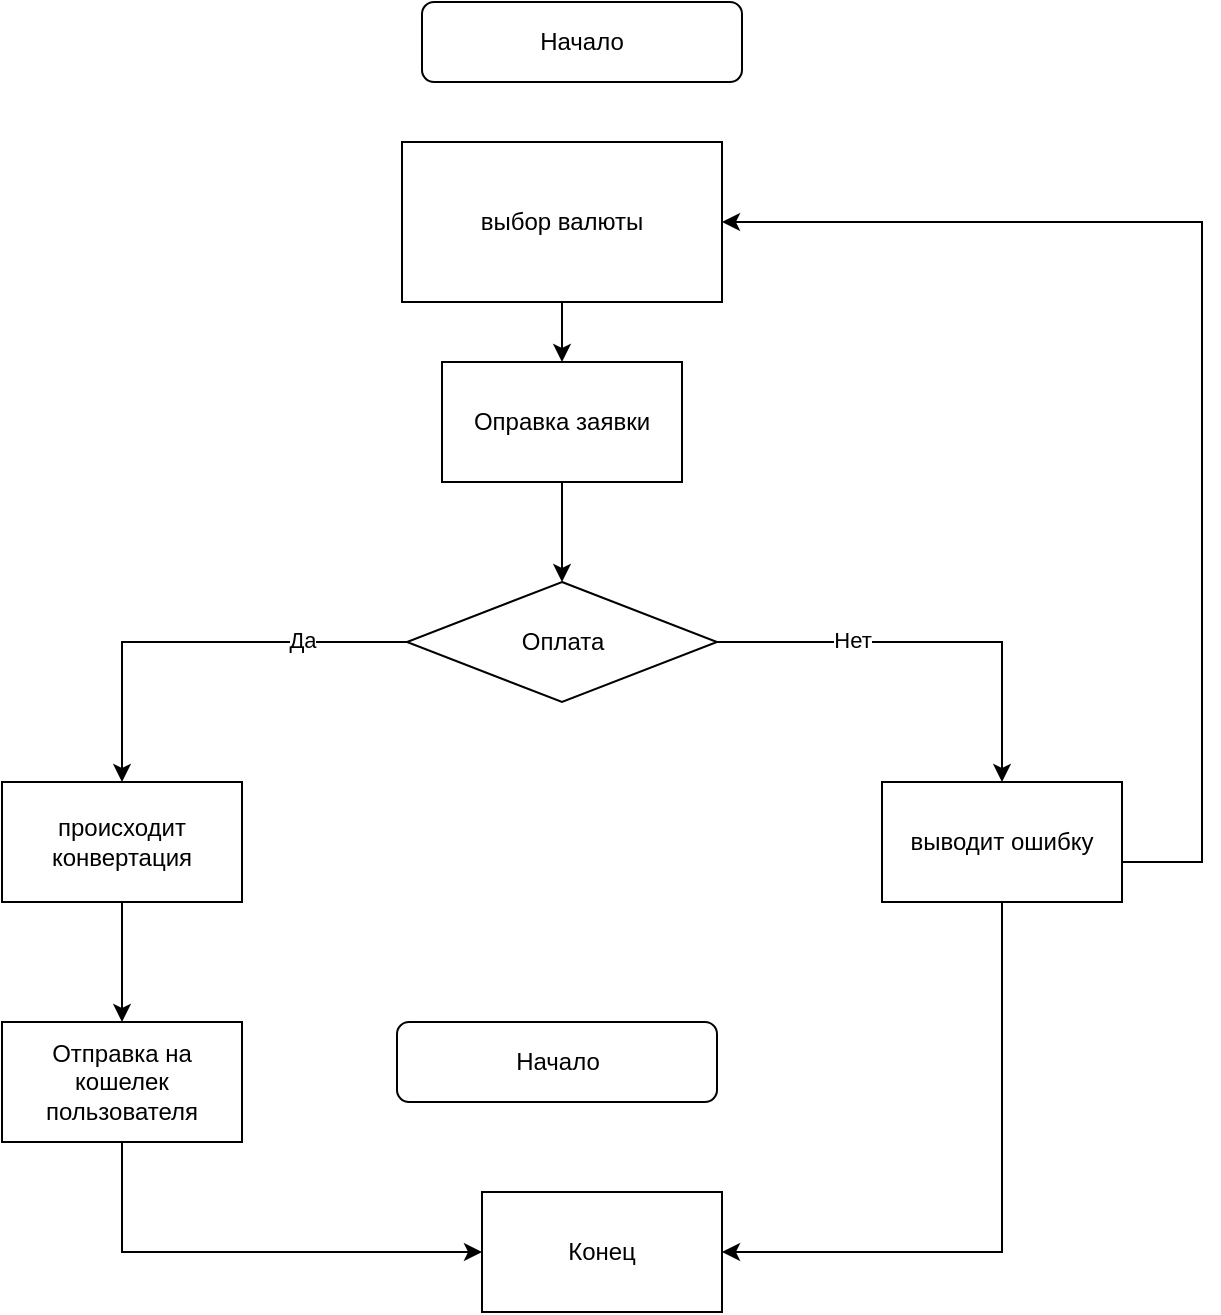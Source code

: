 <mxfile version="24.3.0" type="device">
  <diagram id="C5RBs43oDa-KdzZeNtuy" name="Page-1">
    <mxGraphModel dx="1195" dy="1828" grid="1" gridSize="10" guides="1" tooltips="1" connect="1" arrows="1" fold="1" page="1" pageScale="1" pageWidth="827" pageHeight="1169" math="0" shadow="0">
      <root>
        <mxCell id="WIyWlLk6GJQsqaUBKTNV-0" />
        <mxCell id="WIyWlLk6GJQsqaUBKTNV-1" parent="WIyWlLk6GJQsqaUBKTNV-0" />
        <mxCell id="lCUK7jReSKYNZWsdaU3_-1" value="Начало" style="rounded=1;whiteSpace=wrap;html=1;" vertex="1" parent="WIyWlLk6GJQsqaUBKTNV-1">
          <mxGeometry x="277.5" y="440" width="160" height="40" as="geometry" />
        </mxCell>
        <mxCell id="lCUK7jReSKYNZWsdaU3_-31" style="edgeStyle=orthogonalEdgeStyle;rounded=0;orthogonalLoop=1;jettySize=auto;html=1;" edge="1" parent="WIyWlLk6GJQsqaUBKTNV-1" source="lCUK7jReSKYNZWsdaU3_-4" target="lCUK7jReSKYNZWsdaU3_-30">
          <mxGeometry relative="1" as="geometry" />
        </mxCell>
        <mxCell id="lCUK7jReSKYNZWsdaU3_-4" value="выбор валюты" style="rounded=0;whiteSpace=wrap;html=1;" vertex="1" parent="WIyWlLk6GJQsqaUBKTNV-1">
          <mxGeometry x="280" width="160" height="80" as="geometry" />
        </mxCell>
        <mxCell id="lCUK7jReSKYNZWsdaU3_-14" style="edgeStyle=orthogonalEdgeStyle;rounded=0;orthogonalLoop=1;jettySize=auto;html=1;" edge="1" parent="WIyWlLk6GJQsqaUBKTNV-1" source="lCUK7jReSKYNZWsdaU3_-8" target="lCUK7jReSKYNZWsdaU3_-13">
          <mxGeometry relative="1" as="geometry" />
        </mxCell>
        <mxCell id="lCUK7jReSKYNZWsdaU3_-16" value="Да" style="edgeLabel;html=1;align=center;verticalAlign=middle;resizable=0;points=[];" vertex="1" connectable="0" parent="lCUK7jReSKYNZWsdaU3_-14">
          <mxGeometry x="-0.505" y="-1" relative="1" as="geometry">
            <mxPoint as="offset" />
          </mxGeometry>
        </mxCell>
        <mxCell id="lCUK7jReSKYNZWsdaU3_-15" style="edgeStyle=orthogonalEdgeStyle;rounded=0;orthogonalLoop=1;jettySize=auto;html=1;entryX=0.5;entryY=0;entryDx=0;entryDy=0;" edge="1" parent="WIyWlLk6GJQsqaUBKTNV-1" source="lCUK7jReSKYNZWsdaU3_-8" target="lCUK7jReSKYNZWsdaU3_-12">
          <mxGeometry relative="1" as="geometry" />
        </mxCell>
        <mxCell id="lCUK7jReSKYNZWsdaU3_-17" value="Нет" style="edgeLabel;html=1;align=center;verticalAlign=middle;resizable=0;points=[];" vertex="1" connectable="0" parent="lCUK7jReSKYNZWsdaU3_-15">
          <mxGeometry x="-0.371" y="1" relative="1" as="geometry">
            <mxPoint as="offset" />
          </mxGeometry>
        </mxCell>
        <mxCell id="lCUK7jReSKYNZWsdaU3_-8" value="Оплата" style="rhombus;whiteSpace=wrap;html=1;" vertex="1" parent="WIyWlLk6GJQsqaUBKTNV-1">
          <mxGeometry x="282.5" y="220" width="155" height="60" as="geometry" />
        </mxCell>
        <mxCell id="lCUK7jReSKYNZWsdaU3_-12" value="выводит ошибку" style="rounded=0;whiteSpace=wrap;html=1;" vertex="1" parent="WIyWlLk6GJQsqaUBKTNV-1">
          <mxGeometry x="520" y="320" width="120" height="60" as="geometry" />
        </mxCell>
        <mxCell id="lCUK7jReSKYNZWsdaU3_-20" style="edgeStyle=orthogonalEdgeStyle;rounded=0;orthogonalLoop=1;jettySize=auto;html=1;entryX=0.5;entryY=0;entryDx=0;entryDy=0;" edge="1" parent="WIyWlLk6GJQsqaUBKTNV-1" source="lCUK7jReSKYNZWsdaU3_-13" target="lCUK7jReSKYNZWsdaU3_-19">
          <mxGeometry relative="1" as="geometry" />
        </mxCell>
        <mxCell id="lCUK7jReSKYNZWsdaU3_-13" value="происходит конвертация" style="rounded=0;whiteSpace=wrap;html=1;" vertex="1" parent="WIyWlLk6GJQsqaUBKTNV-1">
          <mxGeometry x="80" y="320" width="120" height="60" as="geometry" />
        </mxCell>
        <mxCell id="lCUK7jReSKYNZWsdaU3_-19" value="Отправка на кошелек пользователя" style="rounded=0;whiteSpace=wrap;html=1;" vertex="1" parent="WIyWlLk6GJQsqaUBKTNV-1">
          <mxGeometry x="80" y="440" width="120" height="60" as="geometry" />
        </mxCell>
        <mxCell id="lCUK7jReSKYNZWsdaU3_-23" value="" style="endArrow=classic;html=1;rounded=0;entryX=1;entryY=0.5;entryDx=0;entryDy=0;" edge="1" parent="WIyWlLk6GJQsqaUBKTNV-1" target="lCUK7jReSKYNZWsdaU3_-4">
          <mxGeometry width="50" height="50" relative="1" as="geometry">
            <mxPoint x="640" y="360" as="sourcePoint" />
            <mxPoint x="690" y="310" as="targetPoint" />
            <Array as="points">
              <mxPoint x="680" y="360" />
              <mxPoint x="680" y="40" />
            </Array>
          </mxGeometry>
        </mxCell>
        <mxCell id="lCUK7jReSKYNZWsdaU3_-24" value="Конец" style="rounded=0;whiteSpace=wrap;html=1;" vertex="1" parent="WIyWlLk6GJQsqaUBKTNV-1">
          <mxGeometry x="320" y="525" width="120" height="60" as="geometry" />
        </mxCell>
        <mxCell id="lCUK7jReSKYNZWsdaU3_-26" value="" style="endArrow=classic;html=1;rounded=0;exitX=0.5;exitY=1;exitDx=0;exitDy=0;entryX=0;entryY=0.5;entryDx=0;entryDy=0;" edge="1" parent="WIyWlLk6GJQsqaUBKTNV-1" source="lCUK7jReSKYNZWsdaU3_-19" target="lCUK7jReSKYNZWsdaU3_-24">
          <mxGeometry width="50" height="50" relative="1" as="geometry">
            <mxPoint x="120" y="580" as="sourcePoint" />
            <mxPoint x="170" y="530" as="targetPoint" />
            <Array as="points">
              <mxPoint x="140" y="555" />
            </Array>
          </mxGeometry>
        </mxCell>
        <mxCell id="lCUK7jReSKYNZWsdaU3_-28" value="" style="endArrow=classic;html=1;rounded=0;exitX=0.5;exitY=1;exitDx=0;exitDy=0;entryX=1;entryY=0.5;entryDx=0;entryDy=0;" edge="1" parent="WIyWlLk6GJQsqaUBKTNV-1" source="lCUK7jReSKYNZWsdaU3_-12" target="lCUK7jReSKYNZWsdaU3_-24">
          <mxGeometry width="50" height="50" relative="1" as="geometry">
            <mxPoint x="520" y="510" as="sourcePoint" />
            <mxPoint x="570" y="460" as="targetPoint" />
            <Array as="points">
              <mxPoint x="580" y="555" />
            </Array>
          </mxGeometry>
        </mxCell>
        <mxCell id="lCUK7jReSKYNZWsdaU3_-32" style="edgeStyle=orthogonalEdgeStyle;rounded=0;orthogonalLoop=1;jettySize=auto;html=1;entryX=0.5;entryY=0;entryDx=0;entryDy=0;" edge="1" parent="WIyWlLk6GJQsqaUBKTNV-1" source="lCUK7jReSKYNZWsdaU3_-30" target="lCUK7jReSKYNZWsdaU3_-8">
          <mxGeometry relative="1" as="geometry" />
        </mxCell>
        <mxCell id="lCUK7jReSKYNZWsdaU3_-30" value="Оправка заявки" style="rounded=0;whiteSpace=wrap;html=1;" vertex="1" parent="WIyWlLk6GJQsqaUBKTNV-1">
          <mxGeometry x="300" y="110" width="120" height="60" as="geometry" />
        </mxCell>
        <mxCell id="lCUK7jReSKYNZWsdaU3_-34" value="Начало" style="rounded=1;whiteSpace=wrap;html=1;" vertex="1" parent="WIyWlLk6GJQsqaUBKTNV-1">
          <mxGeometry x="290" y="-70" width="160" height="40" as="geometry" />
        </mxCell>
      </root>
    </mxGraphModel>
  </diagram>
</mxfile>
